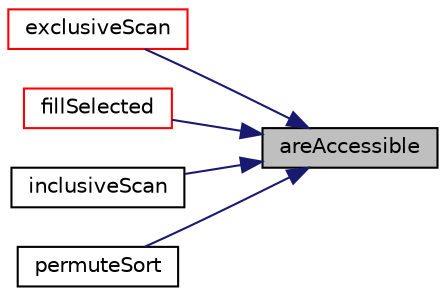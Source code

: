digraph "areAccessible"
{
 // LATEX_PDF_SIZE
  edge [fontname="Helvetica",fontsize="10",labelfontname="Helvetica",labelfontsize="10"];
  node [fontname="Helvetica",fontsize="10",shape=record];
  rankdir="RL";
  Node1 [label="areAccessible",height=0.2,width=0.4,color="black", fillcolor="grey75", style="filled", fontcolor="black",tooltip="Is MemoerySpace accessible from ExecutionSpace."];
  Node1 -> Node2 [dir="back",color="midnightblue",fontsize="10",style="solid",fontname="Helvetica"];
  Node2 [label="exclusiveScan",height=0.2,width=0.4,color="red", fillcolor="white", style="filled",URL="$namespacepFlow.html#ab9a055e2543a78b9ea5f2fdb2a73d0be",tooltip=" "];
  Node1 -> Node12 [dir="back",color="midnightblue",fontsize="10",style="solid",fontname="Helvetica"];
  Node12 [label="fillSelected",height=0.2,width=0.4,color="red", fillcolor="white", style="filled",URL="$namespacepFlow.html#adb1afb3bf06122d2ae13d4f36a305f5c",tooltip=" "];
  Node1 -> Node14 [dir="back",color="midnightblue",fontsize="10",style="solid",fontname="Helvetica"];
  Node14 [label="inclusiveScan",height=0.2,width=0.4,color="black", fillcolor="white", style="filled",URL="$namespacepFlow.html#a03a42786dcdb47fb40eea90e894f466f",tooltip=" "];
  Node1 -> Node15 [dir="back",color="midnightblue",fontsize="10",style="solid",fontname="Helvetica"];
  Node15 [label="permuteSort",height=0.2,width=0.4,color="black", fillcolor="white", style="filled",URL="$namespacepFlow.html#a42cd2b8409e4cfe0d072adb15cc8824b",tooltip=" "];
}
